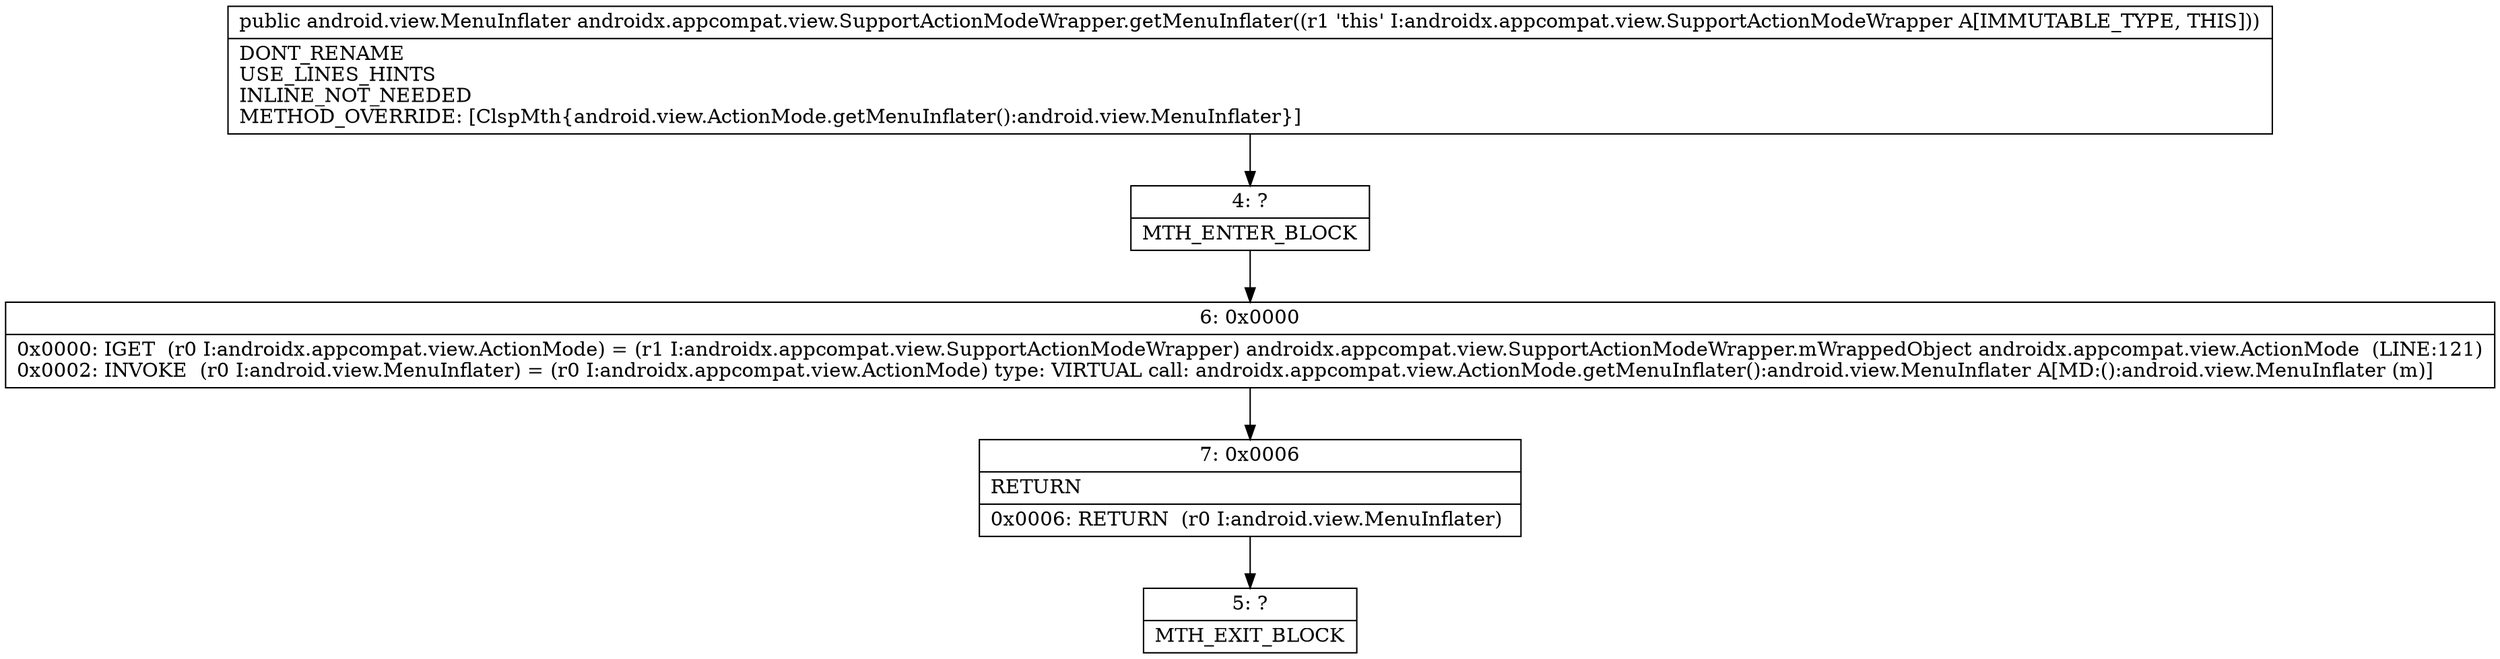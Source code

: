 digraph "CFG forandroidx.appcompat.view.SupportActionModeWrapper.getMenuInflater()Landroid\/view\/MenuInflater;" {
Node_4 [shape=record,label="{4\:\ ?|MTH_ENTER_BLOCK\l}"];
Node_6 [shape=record,label="{6\:\ 0x0000|0x0000: IGET  (r0 I:androidx.appcompat.view.ActionMode) = (r1 I:androidx.appcompat.view.SupportActionModeWrapper) androidx.appcompat.view.SupportActionModeWrapper.mWrappedObject androidx.appcompat.view.ActionMode  (LINE:121)\l0x0002: INVOKE  (r0 I:android.view.MenuInflater) = (r0 I:androidx.appcompat.view.ActionMode) type: VIRTUAL call: androidx.appcompat.view.ActionMode.getMenuInflater():android.view.MenuInflater A[MD:():android.view.MenuInflater (m)]\l}"];
Node_7 [shape=record,label="{7\:\ 0x0006|RETURN\l|0x0006: RETURN  (r0 I:android.view.MenuInflater) \l}"];
Node_5 [shape=record,label="{5\:\ ?|MTH_EXIT_BLOCK\l}"];
MethodNode[shape=record,label="{public android.view.MenuInflater androidx.appcompat.view.SupportActionModeWrapper.getMenuInflater((r1 'this' I:androidx.appcompat.view.SupportActionModeWrapper A[IMMUTABLE_TYPE, THIS]))  | DONT_RENAME\lUSE_LINES_HINTS\lINLINE_NOT_NEEDED\lMETHOD_OVERRIDE: [ClspMth\{android.view.ActionMode.getMenuInflater():android.view.MenuInflater\}]\l}"];
MethodNode -> Node_4;Node_4 -> Node_6;
Node_6 -> Node_7;
Node_7 -> Node_5;
}

